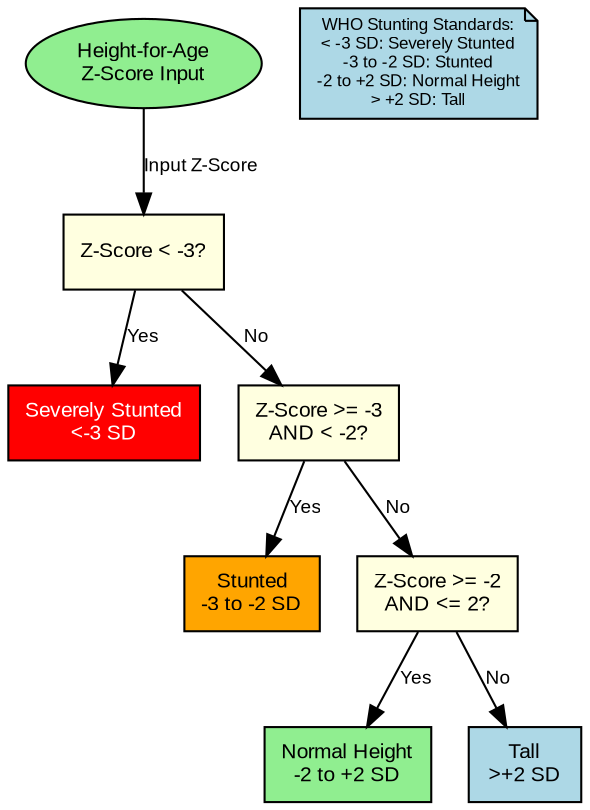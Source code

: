 digraph HeightForAgeTree {
    graph [rankdir=TB, bgcolor=white, fontname="Arial", fontsize=12];
    node [shape=box, style=filled, fontname="Arial", fontsize=10];
    edge [fontname="Arial", fontsize=9, labeldistance=2];

    // Height-for-Age Decision Tree (Stunting Assessment)
    root [label="Height-for-Age\nZ-Score Input", shape=ellipse, fillcolor=lightgreen];
    
    // First decision
    decision1 [label="Z-Score < -3?", fillcolor=lightyellow];
    
    // Severely stunted path
    severe_stunted [label="Severely Stunted\n<-3 SD", fillcolor=red, fontcolor=white];
    
    // Second decision
    decision2 [label="Z-Score >= -3\nAND < -2?", fillcolor=lightyellow];
    
    // Stunted path
    stunted [label="Stunted\n-3 to -2 SD", fillcolor=orange];
    
    // Third decision
    decision3 [label="Z-Score >= -2\nAND <= 2?", fillcolor=lightyellow];
    
    // Normal path
    normal [label="Normal Height\n-2 to +2 SD", fillcolor=lightgreen];
    
    // Tall path
    tall [label="Tall\n>+2 SD", fillcolor=lightblue];

    // Connections
    root -> decision1 [label="Input Z-Score"];
    decision1 -> severe_stunted [label="Yes"];
    decision1 -> decision2 [label="No"];
    decision2 -> stunted [label="Yes"];
    decision2 -> decision3 [label="No"];
    decision3 -> normal [label="Yes"];
    decision3 -> tall [label="No"];
    
    // Add WHO classification reference
    who_ref [label="WHO Stunting Standards:\n< -3 SD: Severely Stunted\n-3 to -2 SD: Stunted\n-2 to +2 SD: Normal Height\n> +2 SD: Tall", 
             shape=note, fillcolor=lightblue, fontsize=8];
}
